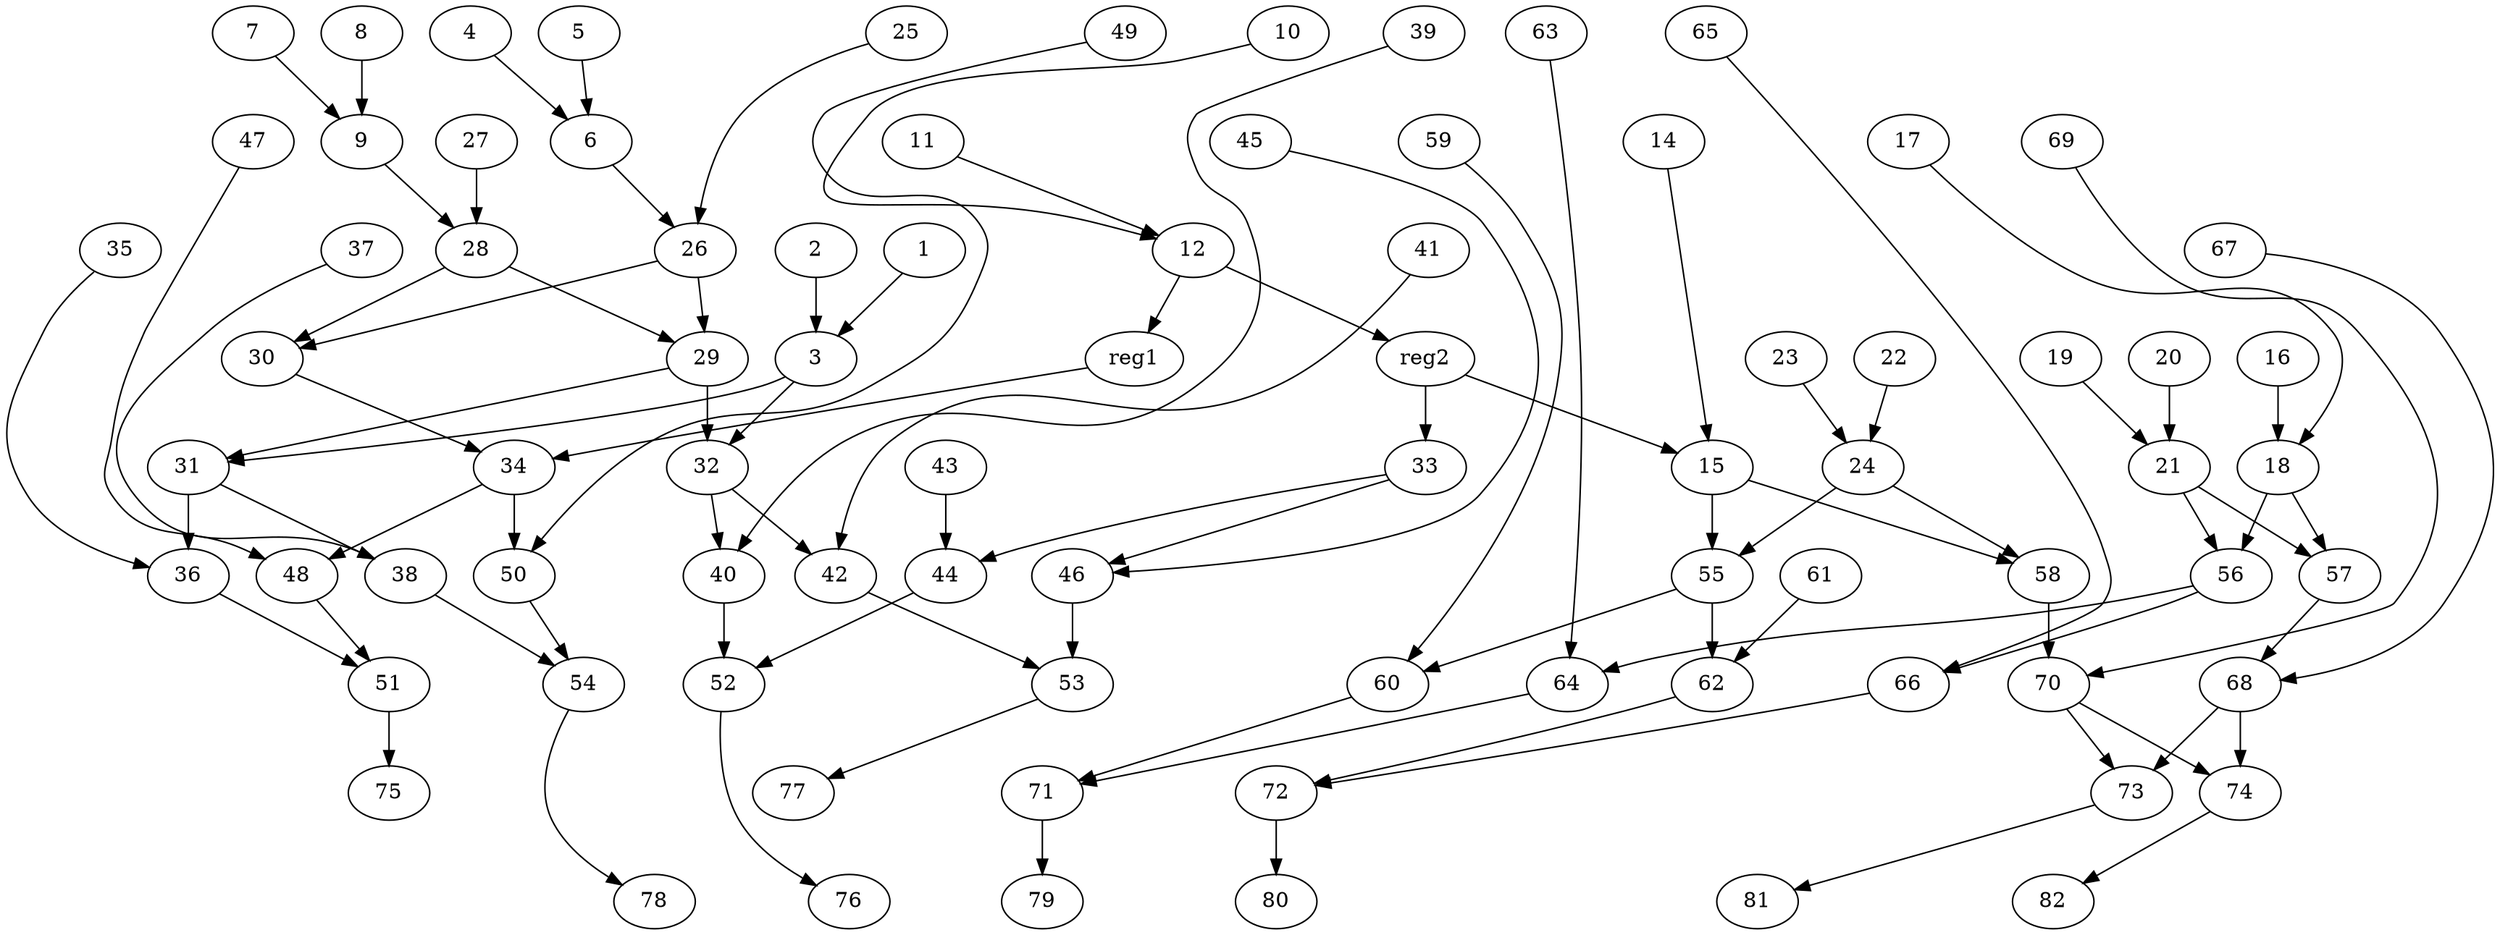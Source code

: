 digraph G {
    1;
    3;
    2;
    31;
    32;
    4;
    6;
    5;
    26;
    7;
    9;
    8;
    28;
    10;
    12;
    11;
    reg1;
    reg2;
    14;
    15;
    55;
    58;
    16;
    18;
    17;
    57;
    56;
    19;
    21;
    20;
    22;
    24;
    23;
    25;
    30;
    29;
    27;
    34;
    36;
    38;
    40;
    42;
    33;
    44;
    46;
    48;
    50;
    35;
    51;
    37;
    54;
    39;
    52;
    41;
    53;
    43;
    45;
    47;
    49;
    75;
    76;
    77;
    78;
    60;
    62;
    66;
    64;
    68;
    70;
    59;
    71;
    61;
    72;
    63;
    65;
    67;
    73;
    74;
    69;
    79;
    80;
    81;
    82;
    1 -> 3 [weight=1];
    3 -> 31 [weight=0];
    3 -> 32 [weight=0];
    2 -> 3 [weight=2];
    31 -> 36 [weight=6];
    31 -> 38 [weight=0];
    32 -> 40 [weight=0];
    32 -> 42 [weight=0];
    4 -> 6 [weight=0];
    6 -> 26 [weight=0];
    5 -> 6 [weight=0];
    26 -> 30 [weight=0];
    26 -> 29 [weight=0];
    7 -> 9 [weight=0];
    9 -> 28 [weight=0];
    8 -> 9 [weight=3];
    28 -> 30 [weight=0];
    28 -> 29 [weight=0];
    10 -> 12 [weight=0];
    12 -> reg1 [weight=0];
    12 -> reg2 [weight=0];
    11 -> 12 [weight=0];
    reg1 -> 34 [weight=0];
    reg2 -> 33 [weight=9];
    reg2 -> 15 [weight=0];
    14 -> 15 [weight=0];
    15 -> 55 [weight=2];
    15 -> 58 [weight=0];
    55 -> 60 [weight=0];
    55 -> 62 [weight=4];
    58 -> 70 [weight=4];
    16 -> 18 [weight=1];
    18 -> 57 [weight=0];
    18 -> 56 [weight=2];
    17 -> 18 [weight=0];
    57 -> 68 [weight=0];
    56 -> 66 [weight=0];
    56 -> 64 [weight=0];
    19 -> 21 [weight=1];
    21 -> 57 [weight=0];
    21 -> 56 [weight=2];
    20 -> 21 [weight=1];
    22 -> 24 [weight=1];
    24 -> 55 [weight=0];
    24 -> 58 [weight=0];
    23 -> 24 [weight=1];
    25 -> 26 [weight=0];
    30 -> 34 [weight=0];
    29 -> 31 [weight=0];
    29 -> 32 [weight=2];
    27 -> 28 [weight=2];
    34 -> 48 [weight=0];
    34 -> 50 [weight=4];
    36 -> 51 [weight=0];
    38 -> 54 [weight=0];
    40 -> 52 [weight=1];
    42 -> 53 [weight=0];
    33 -> 44 [weight=0];
    33 -> 46 [weight=0];
    44 -> 52 [weight=0];
    46 -> 53 [weight=1];
    48 -> 51 [weight=0];
    50 -> 54 [weight=0];
    35 -> 36 [weight=0];
    51 -> 75 [weight=1];
    37 -> 38 [weight=0];
    54 -> 78 [weight=0];
    39 -> 40 [weight=0];
    52 -> 76 [weight=0];
    41 -> 42 [weight=0];
    53 -> 77 [weight=0];
    43 -> 44 [weight=1];
    45 -> 46 [weight=0];
    47 -> 48 [weight=0];
    49 -> 50 [weight=0];
    60 -> 71 [weight=0];
    62 -> 72 [weight=0];
    66 -> 72 [weight=0];
    64 -> 71 [weight=0];
    68 -> 73 [weight=0];
    68 -> 74 [weight=2];
    70 -> 73 [weight=0];
    70 -> 74 [weight=0];
    59 -> 60 [weight=0];
    71 -> 79 [weight=2];
    61 -> 62 [weight=1];
    72 -> 80 [weight=1];
    63 -> 64 [weight=0];
    65 -> 66 [weight=0];
    67 -> 68 [weight=0];
    73 -> 81 [weight=0];
    74 -> 82 [weight=0];
    69 -> 70 [weight=0];
}
